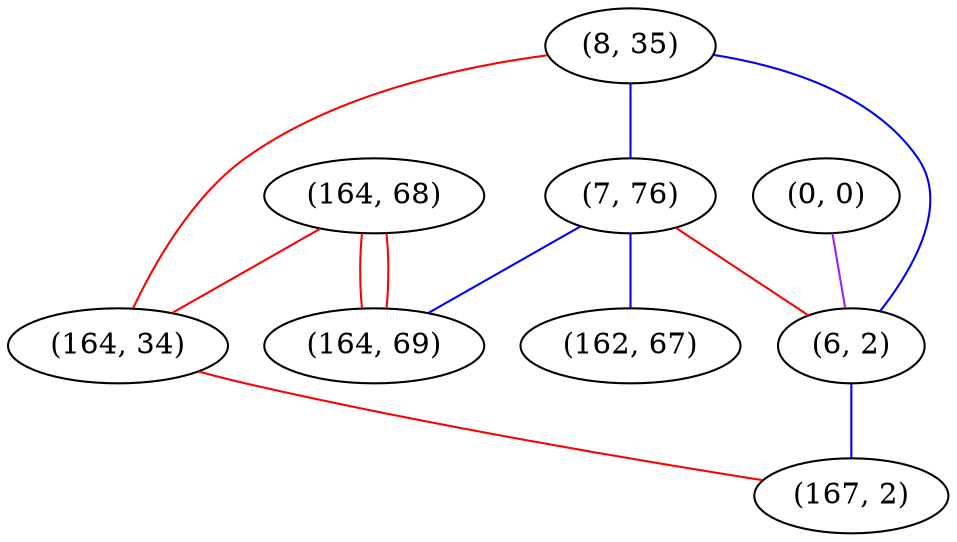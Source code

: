 graph "" {
"(8, 35)";
"(0, 0)";
"(7, 76)";
"(164, 68)";
"(164, 69)";
"(6, 2)";
"(162, 67)";
"(164, 34)";
"(167, 2)";
"(8, 35)" -- "(7, 76)"  [color=blue, key=0, weight=3];
"(8, 35)" -- "(164, 34)"  [color=red, key=0, weight=1];
"(8, 35)" -- "(6, 2)"  [color=blue, key=0, weight=3];
"(0, 0)" -- "(6, 2)"  [color=purple, key=0, weight=4];
"(7, 76)" -- "(164, 69)"  [color=blue, key=0, weight=3];
"(7, 76)" -- "(6, 2)"  [color=red, key=0, weight=1];
"(7, 76)" -- "(162, 67)"  [color=blue, key=0, weight=3];
"(164, 68)" -- "(164, 69)"  [color=red, key=0, weight=1];
"(164, 68)" -- "(164, 69)"  [color=red, key=1, weight=1];
"(164, 68)" -- "(164, 34)"  [color=red, key=0, weight=1];
"(6, 2)" -- "(167, 2)"  [color=blue, key=0, weight=3];
"(164, 34)" -- "(167, 2)"  [color=red, key=0, weight=1];
}
